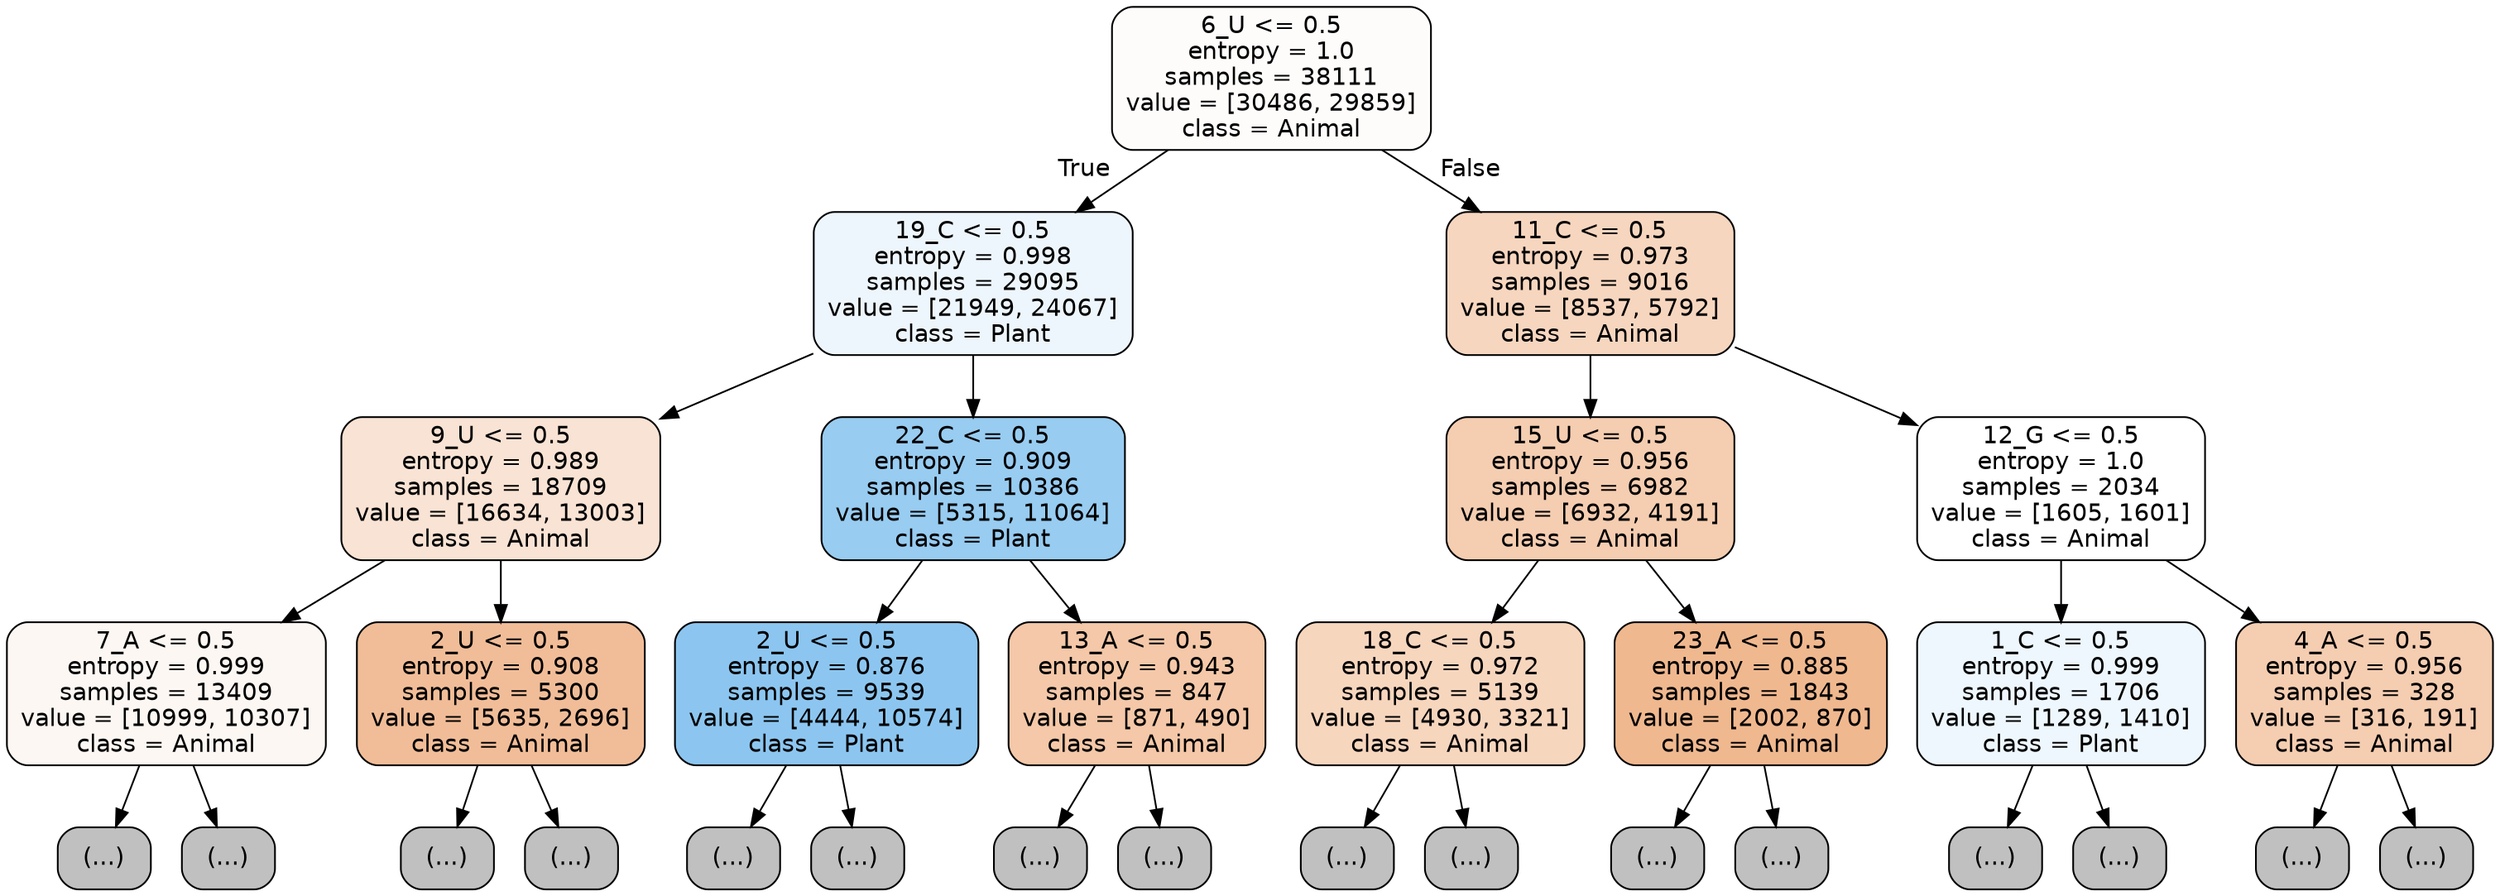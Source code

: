 digraph Tree {
node [shape=box, style="filled, rounded", color="black", fontname="helvetica"] ;
edge [fontname="helvetica"] ;
0 [label="6_U <= 0.5\nentropy = 1.0\nsamples = 38111\nvalue = [30486, 29859]\nclass = Animal", fillcolor="#fefcfb"] ;
1 [label="19_C <= 0.5\nentropy = 0.998\nsamples = 29095\nvalue = [21949, 24067]\nclass = Plant", fillcolor="#eef6fd"] ;
0 -> 1 [labeldistance=2.5, labelangle=45, headlabel="True"] ;
2 [label="9_U <= 0.5\nentropy = 0.989\nsamples = 18709\nvalue = [16634, 13003]\nclass = Animal", fillcolor="#f9e3d4"] ;
1 -> 2 ;
3 [label="7_A <= 0.5\nentropy = 0.999\nsamples = 13409\nvalue = [10999, 10307]\nclass = Animal", fillcolor="#fdf7f3"] ;
2 -> 3 ;
4 [label="(...)", fillcolor="#C0C0C0"] ;
3 -> 4 ;
4715 [label="(...)", fillcolor="#C0C0C0"] ;
3 -> 4715 ;
6702 [label="2_U <= 0.5\nentropy = 0.908\nsamples = 5300\nvalue = [5635, 2696]\nclass = Animal", fillcolor="#f1bd98"] ;
2 -> 6702 ;
6703 [label="(...)", fillcolor="#C0C0C0"] ;
6702 -> 6703 ;
8518 [label="(...)", fillcolor="#C0C0C0"] ;
6702 -> 8518 ;
9157 [label="22_C <= 0.5\nentropy = 0.909\nsamples = 10386\nvalue = [5315, 11064]\nclass = Plant", fillcolor="#98ccf1"] ;
1 -> 9157 ;
9158 [label="2_U <= 0.5\nentropy = 0.876\nsamples = 9539\nvalue = [4444, 10574]\nclass = Plant", fillcolor="#8cc6f0"] ;
9157 -> 9158 ;
9159 [label="(...)", fillcolor="#C0C0C0"] ;
9158 -> 9159 ;
11222 [label="(...)", fillcolor="#C0C0C0"] ;
9158 -> 11222 ;
11859 [label="13_A <= 0.5\nentropy = 0.943\nsamples = 847\nvalue = [871, 490]\nclass = Animal", fillcolor="#f4c8a8"] ;
9157 -> 11859 ;
11860 [label="(...)", fillcolor="#C0C0C0"] ;
11859 -> 11860 ;
12195 [label="(...)", fillcolor="#C0C0C0"] ;
11859 -> 12195 ;
12304 [label="11_C <= 0.5\nentropy = 0.973\nsamples = 9016\nvalue = [8537, 5792]\nclass = Animal", fillcolor="#f7d6bf"] ;
0 -> 12304 [labeldistance=2.5, labelangle=-45, headlabel="False"] ;
12305 [label="15_U <= 0.5\nentropy = 0.956\nsamples = 6982\nvalue = [6932, 4191]\nclass = Animal", fillcolor="#f5cdb1"] ;
12304 -> 12305 ;
12306 [label="18_C <= 0.5\nentropy = 0.972\nsamples = 5139\nvalue = [4930, 3321]\nclass = Animal", fillcolor="#f7d6be"] ;
12305 -> 12306 ;
12307 [label="(...)", fillcolor="#C0C0C0"] ;
12306 -> 12307 ;
14294 [label="(...)", fillcolor="#C0C0C0"] ;
12306 -> 14294 ;
14883 [label="23_A <= 0.5\nentropy = 0.885\nsamples = 1843\nvalue = [2002, 870]\nclass = Animal", fillcolor="#f0b88f"] ;
12305 -> 14883 ;
14884 [label="(...)", fillcolor="#C0C0C0"] ;
14883 -> 14884 ;
15823 [label="(...)", fillcolor="#C0C0C0"] ;
14883 -> 15823 ;
15872 [label="12_G <= 0.5\nentropy = 1.0\nsamples = 2034\nvalue = [1605, 1601]\nclass = Animal", fillcolor="#ffffff"] ;
12304 -> 15872 ;
15873 [label="1_C <= 0.5\nentropy = 0.999\nsamples = 1706\nvalue = [1289, 1410]\nclass = Plant", fillcolor="#eef7fd"] ;
15872 -> 15873 ;
15874 [label="(...)", fillcolor="#C0C0C0"] ;
15873 -> 15874 ;
16509 [label="(...)", fillcolor="#C0C0C0"] ;
15873 -> 16509 ;
16614 [label="4_A <= 0.5\nentropy = 0.956\nsamples = 328\nvalue = [316, 191]\nclass = Animal", fillcolor="#f5cdb1"] ;
15872 -> 16614 ;
16615 [label="(...)", fillcolor="#C0C0C0"] ;
16614 -> 16615 ;
16730 [label="(...)", fillcolor="#C0C0C0"] ;
16614 -> 16730 ;
}